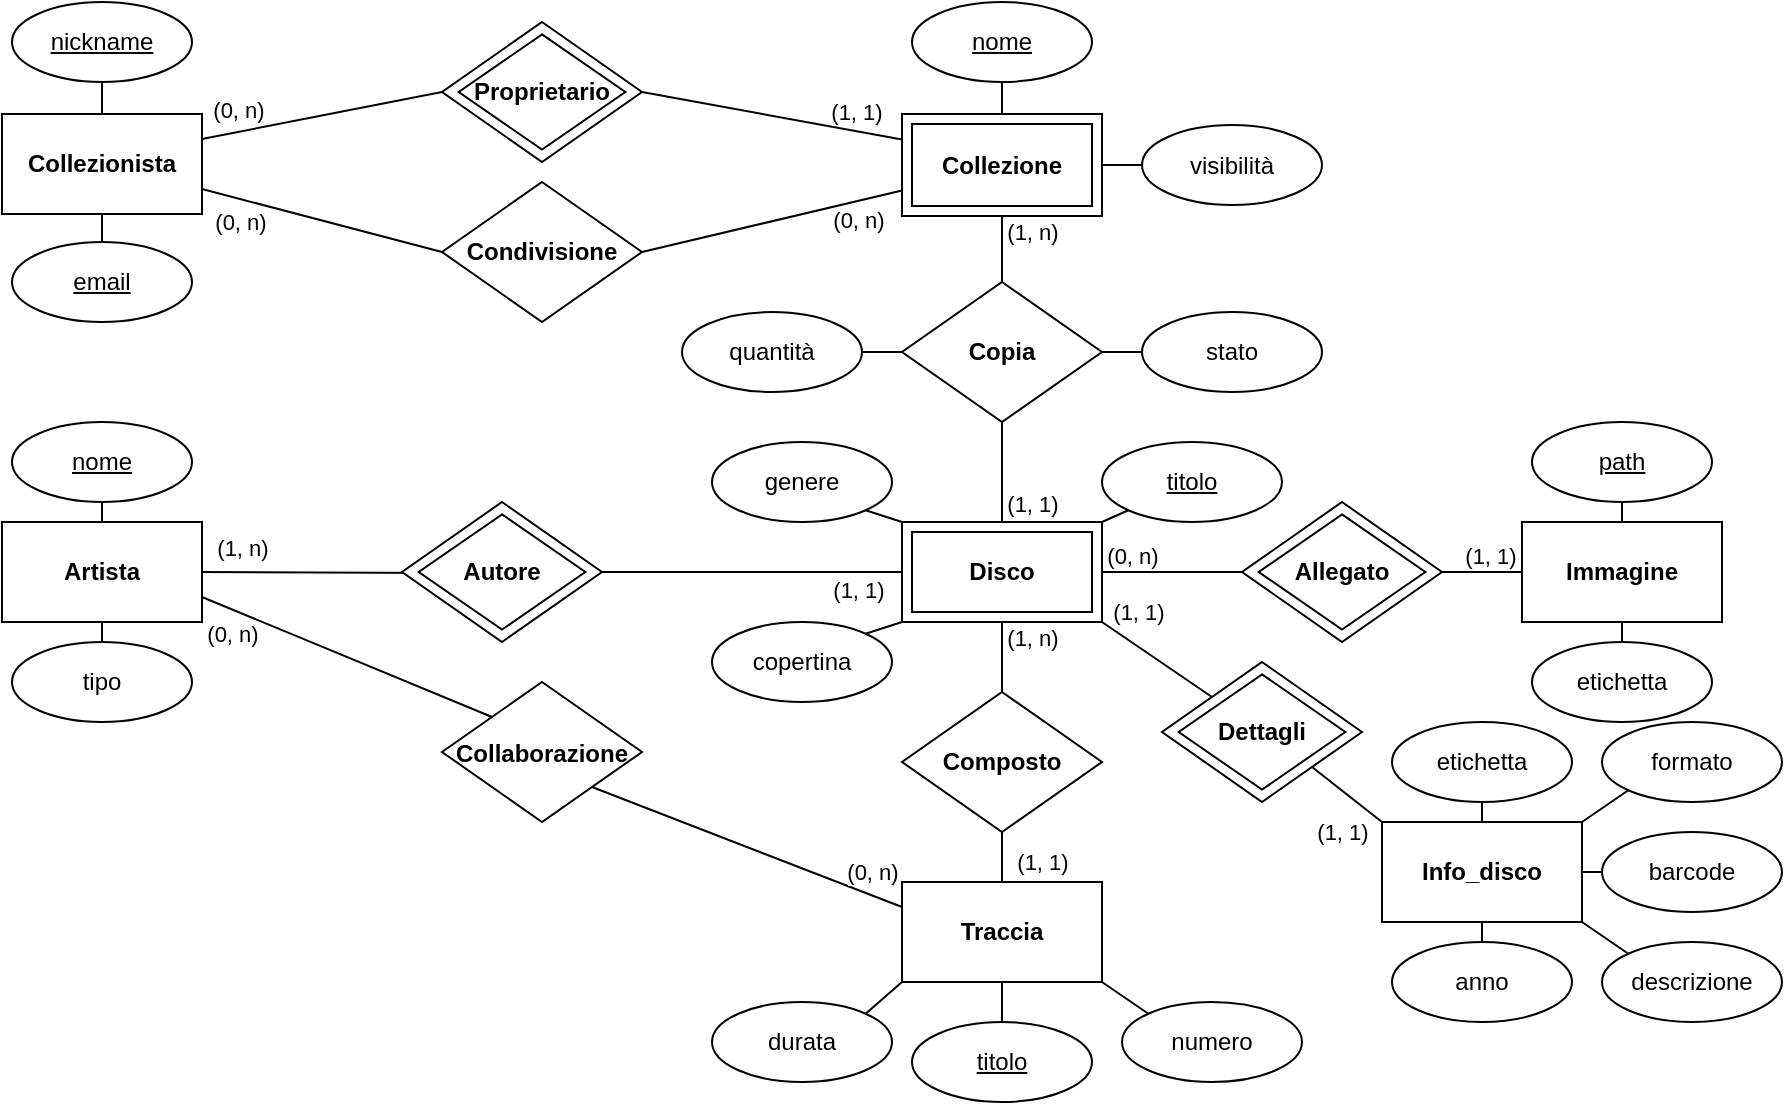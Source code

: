<mxfile version="21.2.8" type="device">
  <diagram name="Page-1" id="nbumAg16Mz80USyv67v7">
    <mxGraphModel dx="1035" dy="619" grid="1" gridSize="10" guides="1" tooltips="1" connect="1" arrows="1" fold="1" page="1" pageScale="1" pageWidth="850" pageHeight="1100" math="0" shadow="0">
      <root>
        <mxCell id="0" />
        <mxCell id="1" parent="0" />
        <mxCell id="hZNCGI0Y0nQ4_rWZmWFv-1" value="nickname" style="ellipse;whiteSpace=wrap;html=1;align=center;fontStyle=4;" parent="1" vertex="1">
          <mxGeometry x="75" y="20" width="90" height="40" as="geometry" />
        </mxCell>
        <mxCell id="hZNCGI0Y0nQ4_rWZmWFv-2" value="" style="endArrow=none;html=1;rounded=0;entryX=0.5;entryY=1;entryDx=0;entryDy=0;exitX=0.5;exitY=0;exitDx=0;exitDy=0;" parent="1" source="hZNCGI0Y0nQ4_rWZmWFv-3" target="hZNCGI0Y0nQ4_rWZmWFv-1" edge="1">
          <mxGeometry relative="1" as="geometry">
            <mxPoint x="130" y="141" as="sourcePoint" />
            <mxPoint x="100" y="241" as="targetPoint" />
          </mxGeometry>
        </mxCell>
        <mxCell id="hZNCGI0Y0nQ4_rWZmWFv-3" value="" style="html=1;dashed=0;whiteSpace=wrap;" parent="1" vertex="1">
          <mxGeometry x="70" y="76" width="100" height="50" as="geometry" />
        </mxCell>
        <mxCell id="hZNCGI0Y0nQ4_rWZmWFv-4" value="Collezionista" style="text;html=1;strokeColor=none;fillColor=none;align=center;verticalAlign=middle;whiteSpace=wrap;rounded=0;fontStyle=1;fontSize=12;" parent="1" vertex="1">
          <mxGeometry x="90" y="86" width="60" height="30" as="geometry" />
        </mxCell>
        <mxCell id="hZNCGI0Y0nQ4_rWZmWFv-5" value="&lt;u&gt;email&lt;/u&gt;" style="ellipse;whiteSpace=wrap;html=1;align=center;" parent="1" vertex="1">
          <mxGeometry x="75" y="140" width="90" height="40" as="geometry" />
        </mxCell>
        <mxCell id="hZNCGI0Y0nQ4_rWZmWFv-6" value="" style="endArrow=none;html=1;rounded=0;entryX=0.5;entryY=0;entryDx=0;entryDy=0;exitX=0.5;exitY=1;exitDx=0;exitDy=0;" parent="1" source="hZNCGI0Y0nQ4_rWZmWFv-3" target="hZNCGI0Y0nQ4_rWZmWFv-5" edge="1">
          <mxGeometry relative="1" as="geometry">
            <mxPoint x="200" y="106" as="sourcePoint" />
            <mxPoint x="205" y="171" as="targetPoint" />
          </mxGeometry>
        </mxCell>
        <mxCell id="hZNCGI0Y0nQ4_rWZmWFv-7" value="&lt;u&gt;nome&lt;/u&gt;" style="ellipse;whiteSpace=wrap;html=1;align=center;" parent="1" vertex="1">
          <mxGeometry x="525" y="20" width="90" height="40" as="geometry" />
        </mxCell>
        <mxCell id="hZNCGI0Y0nQ4_rWZmWFv-8" value="" style="endArrow=none;html=1;rounded=0;entryX=0.5;entryY=0;entryDx=0;entryDy=0;exitX=0.5;exitY=1;exitDx=0;exitDy=0;" parent="1" source="hZNCGI0Y0nQ4_rWZmWFv-7" target="hZNCGI0Y0nQ4_rWZmWFv-11" edge="1">
          <mxGeometry relative="1" as="geometry">
            <mxPoint x="800" y="115" as="sourcePoint" />
            <mxPoint x="640" y="105" as="targetPoint" />
          </mxGeometry>
        </mxCell>
        <mxCell id="hZNCGI0Y0nQ4_rWZmWFv-9" value="visibilità" style="ellipse;whiteSpace=wrap;html=1;align=center;" parent="1" vertex="1">
          <mxGeometry x="640" y="81.5" width="90" height="40" as="geometry" />
        </mxCell>
        <mxCell id="hZNCGI0Y0nQ4_rWZmWFv-10" value="" style="endArrow=none;html=1;rounded=0;entryX=1;entryY=0.5;entryDx=0;entryDy=0;exitX=0;exitY=0.5;exitDx=0;exitDy=0;" parent="1" source="hZNCGI0Y0nQ4_rWZmWFv-9" target="hZNCGI0Y0nQ4_rWZmWFv-11" edge="1">
          <mxGeometry relative="1" as="geometry">
            <mxPoint x="750" y="70" as="sourcePoint" />
            <mxPoint x="690" y="130" as="targetPoint" />
          </mxGeometry>
        </mxCell>
        <mxCell id="hZNCGI0Y0nQ4_rWZmWFv-11" value="&lt;b&gt;&lt;font style=&quot;font-size: 12px;&quot;&gt;Collezione&lt;/font&gt;&lt;/b&gt;" style="shape=ext;margin=3;double=1;whiteSpace=wrap;html=1;align=center;" parent="1" vertex="1">
          <mxGeometry x="520" y="76" width="100" height="51" as="geometry" />
        </mxCell>
        <mxCell id="hZNCGI0Y0nQ4_rWZmWFv-12" value="" style="group;fontSize=12;" parent="1" vertex="1" connectable="0">
          <mxGeometry x="290" y="110" width="100" height="70" as="geometry" />
        </mxCell>
        <mxCell id="hZNCGI0Y0nQ4_rWZmWFv-13" value="" style="shape=rhombus;html=1;dashed=0;whiteSpace=wrap;perimeter=rhombusPerimeter;" parent="hZNCGI0Y0nQ4_rWZmWFv-12" vertex="1">
          <mxGeometry width="100" height="70" as="geometry" />
        </mxCell>
        <mxCell id="hZNCGI0Y0nQ4_rWZmWFv-14" value="Condivisione" style="text;html=1;strokeColor=none;fillColor=none;align=center;verticalAlign=middle;whiteSpace=wrap;rounded=0;fontStyle=1;fontSize=12;" parent="hZNCGI0Y0nQ4_rWZmWFv-12" vertex="1">
          <mxGeometry x="25" y="22.647" width="50" height="24.706" as="geometry" />
        </mxCell>
        <mxCell id="hZNCGI0Y0nQ4_rWZmWFv-15" value="" style="group" parent="1" vertex="1" connectable="0">
          <mxGeometry x="290" y="30" width="100" height="70" as="geometry" />
        </mxCell>
        <mxCell id="hZNCGI0Y0nQ4_rWZmWFv-16" value="" style="shape=rhombus;html=1;dashed=0;whiteSpace=wrap;perimeter=rhombusPerimeter;" parent="hZNCGI0Y0nQ4_rWZmWFv-15" vertex="1">
          <mxGeometry width="100" height="70" as="geometry" />
        </mxCell>
        <mxCell id="hZNCGI0Y0nQ4_rWZmWFv-17" value="" style="rhombus;whiteSpace=wrap;html=1;" parent="hZNCGI0Y0nQ4_rWZmWFv-15" vertex="1">
          <mxGeometry x="8.333" y="6.176" width="83.333" height="57.647" as="geometry" />
        </mxCell>
        <mxCell id="hZNCGI0Y0nQ4_rWZmWFv-18" value="Proprietario" style="text;html=1;strokeColor=none;fillColor=none;align=center;verticalAlign=middle;whiteSpace=wrap;rounded=0;fontStyle=1;fontSize=12;" parent="hZNCGI0Y0nQ4_rWZmWFv-15" vertex="1">
          <mxGeometry x="25" y="22.647" width="50" height="24.706" as="geometry" />
        </mxCell>
        <mxCell id="hZNCGI0Y0nQ4_rWZmWFv-19" value="" style="endArrow=none;html=1;rounded=0;entryX=1;entryY=0.25;entryDx=0;entryDy=0;exitX=0;exitY=0.5;exitDx=0;exitDy=0;" parent="1" source="hZNCGI0Y0nQ4_rWZmWFv-16" target="hZNCGI0Y0nQ4_rWZmWFv-3" edge="1">
          <mxGeometry relative="1" as="geometry">
            <mxPoint x="310" y="63" as="sourcePoint" />
            <mxPoint x="170" y="89" as="targetPoint" />
          </mxGeometry>
        </mxCell>
        <mxCell id="hZNCGI0Y0nQ4_rWZmWFv-20" value="(0, n)" style="edgeLabel;html=1;align=center;verticalAlign=middle;resizable=0;points=[];" parent="hZNCGI0Y0nQ4_rWZmWFv-19" vertex="1" connectable="0">
          <mxGeometry x="0.687" y="1" relative="1" as="geometry">
            <mxPoint x="-1" y="-12" as="offset" />
          </mxGeometry>
        </mxCell>
        <mxCell id="hZNCGI0Y0nQ4_rWZmWFv-21" value="" style="endArrow=none;html=1;rounded=0;entryX=1;entryY=0.75;entryDx=0;entryDy=0;exitX=0;exitY=0.5;exitDx=0;exitDy=0;" parent="1" source="hZNCGI0Y0nQ4_rWZmWFv-13" target="hZNCGI0Y0nQ4_rWZmWFv-3" edge="1">
          <mxGeometry relative="1" as="geometry">
            <mxPoint x="320" y="73" as="sourcePoint" />
            <mxPoint x="180" y="99" as="targetPoint" />
          </mxGeometry>
        </mxCell>
        <mxCell id="hZNCGI0Y0nQ4_rWZmWFv-22" value="(0, n)" style="edgeLabel;html=1;align=center;verticalAlign=middle;resizable=0;points=[];" parent="hZNCGI0Y0nQ4_rWZmWFv-21" vertex="1" connectable="0">
          <mxGeometry x="0.516" y="4" relative="1" as="geometry">
            <mxPoint x="-9" y="5" as="offset" />
          </mxGeometry>
        </mxCell>
        <mxCell id="hZNCGI0Y0nQ4_rWZmWFv-23" value="" style="endArrow=none;html=1;rounded=0;entryX=0;entryY=0.25;entryDx=0;entryDy=0;exitX=1;exitY=0.5;exitDx=0;exitDy=0;" parent="1" source="hZNCGI0Y0nQ4_rWZmWFv-16" target="hZNCGI0Y0nQ4_rWZmWFv-11" edge="1">
          <mxGeometry relative="1" as="geometry">
            <mxPoint x="330" y="83" as="sourcePoint" />
            <mxPoint x="190" y="109" as="targetPoint" />
          </mxGeometry>
        </mxCell>
        <mxCell id="hZNCGI0Y0nQ4_rWZmWFv-24" value="(1, 1)" style="edgeLabel;html=1;align=center;verticalAlign=middle;resizable=0;points=[];" parent="hZNCGI0Y0nQ4_rWZmWFv-23" vertex="1" connectable="0">
          <mxGeometry x="0.294" y="-1" relative="1" as="geometry">
            <mxPoint x="23" y="-7" as="offset" />
          </mxGeometry>
        </mxCell>
        <mxCell id="hZNCGI0Y0nQ4_rWZmWFv-25" value="" style="endArrow=none;html=1;rounded=0;entryX=1;entryY=0.5;entryDx=0;entryDy=0;exitX=0;exitY=0.75;exitDx=0;exitDy=0;" parent="1" source="hZNCGI0Y0nQ4_rWZmWFv-11" target="hZNCGI0Y0nQ4_rWZmWFv-13" edge="1">
          <mxGeometry relative="1" as="geometry">
            <mxPoint x="340" y="93" as="sourcePoint" />
            <mxPoint x="200" y="119" as="targetPoint" />
          </mxGeometry>
        </mxCell>
        <mxCell id="hZNCGI0Y0nQ4_rWZmWFv-26" value="(0, n)" style="edgeLabel;html=1;align=center;verticalAlign=middle;resizable=0;points=[];" parent="hZNCGI0Y0nQ4_rWZmWFv-25" vertex="1" connectable="0">
          <mxGeometry x="-0.518" y="1" relative="1" as="geometry">
            <mxPoint x="9" y="6" as="offset" />
          </mxGeometry>
        </mxCell>
        <mxCell id="hZNCGI0Y0nQ4_rWZmWFv-27" value="&lt;b&gt;&lt;font style=&quot;font-size: 12px;&quot;&gt;Disco&lt;/font&gt;&lt;/b&gt;" style="shape=ext;margin=3;double=1;whiteSpace=wrap;html=1;align=center;" parent="1" vertex="1">
          <mxGeometry x="520" y="280" width="100" height="50" as="geometry" />
        </mxCell>
        <mxCell id="hZNCGI0Y0nQ4_rWZmWFv-28" value="" style="group" parent="1" vertex="1" connectable="0">
          <mxGeometry x="520" y="160" width="100" height="70" as="geometry" />
        </mxCell>
        <mxCell id="hZNCGI0Y0nQ4_rWZmWFv-29" value="" style="shape=rhombus;html=1;dashed=0;whiteSpace=wrap;perimeter=rhombusPerimeter;" parent="hZNCGI0Y0nQ4_rWZmWFv-28" vertex="1">
          <mxGeometry width="100.0" height="70" as="geometry" />
        </mxCell>
        <mxCell id="hZNCGI0Y0nQ4_rWZmWFv-30" value="&lt;font style=&quot;font-size: 12px;&quot;&gt;Copia&lt;/font&gt;" style="text;html=1;strokeColor=none;fillColor=none;align=center;verticalAlign=middle;whiteSpace=wrap;rounded=0;fontStyle=1;fontSize=12;" parent="hZNCGI0Y0nQ4_rWZmWFv-28" vertex="1">
          <mxGeometry x="25.0" y="22.647" width="50.0" height="24.706" as="geometry" />
        </mxCell>
        <mxCell id="hZNCGI0Y0nQ4_rWZmWFv-31" value="" style="endArrow=none;html=1;rounded=0;entryX=0.5;entryY=0;entryDx=0;entryDy=0;exitX=0.5;exitY=1;exitDx=0;exitDy=0;" parent="1" source="hZNCGI0Y0nQ4_rWZmWFv-11" target="hZNCGI0Y0nQ4_rWZmWFv-29" edge="1">
          <mxGeometry relative="1" as="geometry">
            <mxPoint x="530" y="124" as="sourcePoint" />
            <mxPoint x="400" y="155" as="targetPoint" />
          </mxGeometry>
        </mxCell>
        <mxCell id="hZNCGI0Y0nQ4_rWZmWFv-32" value="(1, n)" style="edgeLabel;html=1;align=center;verticalAlign=middle;resizable=0;points=[];" parent="hZNCGI0Y0nQ4_rWZmWFv-31" vertex="1" connectable="0">
          <mxGeometry x="-0.455" relative="1" as="geometry">
            <mxPoint x="15" y="-1" as="offset" />
          </mxGeometry>
        </mxCell>
        <mxCell id="hZNCGI0Y0nQ4_rWZmWFv-33" value="" style="endArrow=none;html=1;rounded=0;entryX=0.5;entryY=0;entryDx=0;entryDy=0;exitX=0.5;exitY=1;exitDx=0;exitDy=0;" parent="1" source="hZNCGI0Y0nQ4_rWZmWFv-29" target="hZNCGI0Y0nQ4_rWZmWFv-27" edge="1">
          <mxGeometry relative="1" as="geometry">
            <mxPoint x="540" y="134" as="sourcePoint" />
            <mxPoint x="410" y="165" as="targetPoint" />
          </mxGeometry>
        </mxCell>
        <mxCell id="hZNCGI0Y0nQ4_rWZmWFv-34" value="(1, 1)" style="edgeLabel;html=1;align=center;verticalAlign=middle;resizable=0;points=[];" parent="hZNCGI0Y0nQ4_rWZmWFv-33" vertex="1" connectable="0">
          <mxGeometry x="0.44" y="1" relative="1" as="geometry">
            <mxPoint x="14" y="5" as="offset" />
          </mxGeometry>
        </mxCell>
        <mxCell id="hZNCGI0Y0nQ4_rWZmWFv-35" value="stato" style="ellipse;whiteSpace=wrap;html=1;align=center;" parent="1" vertex="1">
          <mxGeometry x="640" y="175" width="90" height="40" as="geometry" />
        </mxCell>
        <mxCell id="hZNCGI0Y0nQ4_rWZmWFv-36" value="" style="endArrow=none;html=1;rounded=0;entryX=1;entryY=0.5;entryDx=0;entryDy=0;exitX=0;exitY=0.5;exitDx=0;exitDy=0;" parent="1" source="hZNCGI0Y0nQ4_rWZmWFv-35" target="hZNCGI0Y0nQ4_rWZmWFv-29" edge="1">
          <mxGeometry relative="1" as="geometry">
            <mxPoint x="650" y="112" as="sourcePoint" />
            <mxPoint x="630" y="112" as="targetPoint" />
          </mxGeometry>
        </mxCell>
        <mxCell id="hZNCGI0Y0nQ4_rWZmWFv-37" value="quantità" style="ellipse;whiteSpace=wrap;html=1;align=center;" parent="1" vertex="1">
          <mxGeometry x="410" y="175" width="90" height="40" as="geometry" />
        </mxCell>
        <mxCell id="hZNCGI0Y0nQ4_rWZmWFv-38" value="" style="endArrow=none;html=1;rounded=0;entryX=0;entryY=0.5;entryDx=0;entryDy=0;exitX=1;exitY=0.5;exitDx=0;exitDy=0;" parent="1" source="hZNCGI0Y0nQ4_rWZmWFv-37" target="hZNCGI0Y0nQ4_rWZmWFv-29" edge="1">
          <mxGeometry relative="1" as="geometry">
            <mxPoint x="460" y="260" as="sourcePoint" />
            <mxPoint x="440" y="260" as="targetPoint" />
          </mxGeometry>
        </mxCell>
        <mxCell id="hZNCGI0Y0nQ4_rWZmWFv-39" value="genere" style="ellipse;whiteSpace=wrap;html=1;align=center;" parent="1" vertex="1">
          <mxGeometry x="425" y="240" width="90" height="40" as="geometry" />
        </mxCell>
        <mxCell id="hZNCGI0Y0nQ4_rWZmWFv-45" value="&lt;u&gt;titolo&lt;/u&gt;" style="ellipse;whiteSpace=wrap;html=1;align=center;" parent="1" vertex="1">
          <mxGeometry x="620" y="240" width="90" height="40" as="geometry" />
        </mxCell>
        <mxCell id="hZNCGI0Y0nQ4_rWZmWFv-46" value="" style="endArrow=none;html=1;rounded=0;entryX=1;entryY=0;entryDx=0;entryDy=0;exitX=0;exitY=1;exitDx=0;exitDy=0;" parent="1" source="hZNCGI0Y0nQ4_rWZmWFv-45" target="hZNCGI0Y0nQ4_rWZmWFv-27" edge="1">
          <mxGeometry relative="1" as="geometry">
            <mxPoint x="650" y="205" as="sourcePoint" />
            <mxPoint x="630" y="205" as="targetPoint" />
          </mxGeometry>
        </mxCell>
        <mxCell id="hZNCGI0Y0nQ4_rWZmWFv-50" value="" style="group" parent="1" vertex="1" connectable="0">
          <mxGeometry x="70" y="280" width="100" height="50" as="geometry" />
        </mxCell>
        <mxCell id="hZNCGI0Y0nQ4_rWZmWFv-51" value="" style="html=1;dashed=0;whiteSpace=wrap;" parent="hZNCGI0Y0nQ4_rWZmWFv-50" vertex="1">
          <mxGeometry width="100" height="50" as="geometry" />
        </mxCell>
        <mxCell id="hZNCGI0Y0nQ4_rWZmWFv-52" value="&lt;b style=&quot;font-size: 12px;&quot;&gt;&lt;font style=&quot;font-size: 12px;&quot;&gt;Artista&lt;/font&gt;&lt;/b&gt;" style="text;html=1;strokeColor=none;fillColor=none;align=center;verticalAlign=middle;whiteSpace=wrap;rounded=0;fontSize=12;" parent="hZNCGI0Y0nQ4_rWZmWFv-50" vertex="1">
          <mxGeometry x="20" y="10" width="60" height="30" as="geometry" />
        </mxCell>
        <mxCell id="hZNCGI0Y0nQ4_rWZmWFv-53" value="" style="endArrow=none;html=1;rounded=0;entryX=1;entryY=0.5;entryDx=0;entryDy=0;exitX=0;exitY=0.5;exitDx=0;exitDy=0;" parent="1" target="hZNCGI0Y0nQ4_rWZmWFv-51" edge="1">
          <mxGeometry relative="1" as="geometry">
            <mxPoint x="290" y="305.5" as="sourcePoint" />
            <mxPoint x="160" y="394" as="targetPoint" />
          </mxGeometry>
        </mxCell>
        <mxCell id="hZNCGI0Y0nQ4_rWZmWFv-54" value="(1, n)" style="edgeLabel;html=1;align=center;verticalAlign=middle;resizable=0;points=[];" parent="hZNCGI0Y0nQ4_rWZmWFv-53" vertex="1" connectable="0">
          <mxGeometry x="0.667" y="1" relative="1" as="geometry">
            <mxPoint y="-13" as="offset" />
          </mxGeometry>
        </mxCell>
        <mxCell id="hZNCGI0Y0nQ4_rWZmWFv-55" value="" style="endArrow=none;html=1;rounded=0;entryX=1;entryY=0.5;entryDx=0;entryDy=0;exitX=0;exitY=0.5;exitDx=0;exitDy=0;" parent="1" source="hZNCGI0Y0nQ4_rWZmWFv-27" target="hZNCGI0Y0nQ4_rWZmWFv-58" edge="1">
          <mxGeometry relative="1" as="geometry">
            <mxPoint x="510" y="374" as="sourcePoint" />
            <mxPoint x="390" y="285.5" as="targetPoint" />
          </mxGeometry>
        </mxCell>
        <mxCell id="hZNCGI0Y0nQ4_rWZmWFv-56" value="(1, 1)" style="edgeLabel;html=1;align=center;verticalAlign=middle;resizable=0;points=[];" parent="hZNCGI0Y0nQ4_rWZmWFv-55" vertex="1" connectable="0">
          <mxGeometry x="-0.708" y="2" relative="1" as="geometry">
            <mxPoint y="7" as="offset" />
          </mxGeometry>
        </mxCell>
        <mxCell id="hZNCGI0Y0nQ4_rWZmWFv-57" value="" style="group" parent="1" vertex="1" connectable="0">
          <mxGeometry x="270" y="270" width="100" height="70" as="geometry" />
        </mxCell>
        <mxCell id="hZNCGI0Y0nQ4_rWZmWFv-58" value="" style="shape=rhombus;html=1;dashed=0;whiteSpace=wrap;perimeter=rhombusPerimeter;" parent="hZNCGI0Y0nQ4_rWZmWFv-57" vertex="1">
          <mxGeometry width="100.0" height="70" as="geometry" />
        </mxCell>
        <mxCell id="hZNCGI0Y0nQ4_rWZmWFv-59" value="" style="rhombus;whiteSpace=wrap;html=1;" parent="hZNCGI0Y0nQ4_rWZmWFv-57" vertex="1">
          <mxGeometry x="8.333" y="6.176" width="83.333" height="57.647" as="geometry" />
        </mxCell>
        <mxCell id="hZNCGI0Y0nQ4_rWZmWFv-60" value="Autore" style="text;html=1;strokeColor=none;fillColor=none;align=center;verticalAlign=middle;whiteSpace=wrap;rounded=0;fontStyle=1;fontSize=12;" parent="hZNCGI0Y0nQ4_rWZmWFv-57" vertex="1">
          <mxGeometry x="25.0" y="22.647" width="50.0" height="24.706" as="geometry" />
        </mxCell>
        <mxCell id="hZNCGI0Y0nQ4_rWZmWFv-61" value="&lt;u&gt;nome&lt;/u&gt;" style="ellipse;whiteSpace=wrap;html=1;align=center;" parent="1" vertex="1">
          <mxGeometry x="75" y="230" width="90" height="40" as="geometry" />
        </mxCell>
        <mxCell id="hZNCGI0Y0nQ4_rWZmWFv-62" value="" style="endArrow=none;html=1;rounded=0;entryX=0.5;entryY=1;entryDx=0;entryDy=0;exitX=0.5;exitY=0;exitDx=0;exitDy=0;" parent="1" source="hZNCGI0Y0nQ4_rWZmWFv-51" target="hZNCGI0Y0nQ4_rWZmWFv-61" edge="1">
          <mxGeometry relative="1" as="geometry">
            <mxPoint x="285" y="236" as="sourcePoint" />
            <mxPoint x="370" y="281" as="targetPoint" />
          </mxGeometry>
        </mxCell>
        <mxCell id="hZNCGI0Y0nQ4_rWZmWFv-72" value="" style="group" parent="1" vertex="1" connectable="0">
          <mxGeometry x="520" y="460" width="100" height="50" as="geometry" />
        </mxCell>
        <mxCell id="hZNCGI0Y0nQ4_rWZmWFv-73" value="" style="html=1;dashed=0;whiteSpace=wrap;" parent="hZNCGI0Y0nQ4_rWZmWFv-72" vertex="1">
          <mxGeometry width="100" height="50" as="geometry" />
        </mxCell>
        <mxCell id="hZNCGI0Y0nQ4_rWZmWFv-74" value="&lt;b style=&quot;font-size: 12px;&quot;&gt;&lt;font style=&quot;font-size: 12px;&quot;&gt;Traccia&lt;/font&gt;&lt;/b&gt;" style="text;html=1;strokeColor=none;fillColor=none;align=center;verticalAlign=middle;whiteSpace=wrap;rounded=0;fontSize=12;" parent="hZNCGI0Y0nQ4_rWZmWFv-72" vertex="1">
          <mxGeometry x="20" y="10" width="60" height="30" as="geometry" />
        </mxCell>
        <mxCell id="hZNCGI0Y0nQ4_rWZmWFv-75" value="" style="group" parent="1" vertex="1" connectable="0">
          <mxGeometry x="520" y="365" width="100" height="70" as="geometry" />
        </mxCell>
        <mxCell id="hZNCGI0Y0nQ4_rWZmWFv-76" value="" style="shape=rhombus;html=1;dashed=0;whiteSpace=wrap;perimeter=rhombusPerimeter;" parent="hZNCGI0Y0nQ4_rWZmWFv-75" vertex="1">
          <mxGeometry width="100.0" height="70" as="geometry" />
        </mxCell>
        <mxCell id="hZNCGI0Y0nQ4_rWZmWFv-77" value="&lt;font style=&quot;font-size: 12px;&quot;&gt;Composto&lt;/font&gt;" style="text;html=1;strokeColor=none;fillColor=none;align=center;verticalAlign=middle;whiteSpace=wrap;rounded=0;fontStyle=1;fontSize=12;" parent="hZNCGI0Y0nQ4_rWZmWFv-75" vertex="1">
          <mxGeometry x="25.0" y="22.647" width="50.0" height="24.706" as="geometry" />
        </mxCell>
        <mxCell id="hZNCGI0Y0nQ4_rWZmWFv-78" value="" style="endArrow=none;html=1;rounded=0;entryX=0.5;entryY=1;entryDx=0;entryDy=0;exitX=0.5;exitY=0;exitDx=0;exitDy=0;" parent="1" source="hZNCGI0Y0nQ4_rWZmWFv-76" target="hZNCGI0Y0nQ4_rWZmWFv-27" edge="1">
          <mxGeometry relative="1" as="geometry">
            <mxPoint x="440" y="370" as="sourcePoint" />
            <mxPoint x="453" y="376" as="targetPoint" />
          </mxGeometry>
        </mxCell>
        <mxCell id="hZNCGI0Y0nQ4_rWZmWFv-79" value="(1, n)" style="edgeLabel;html=1;align=center;verticalAlign=middle;resizable=0;points=[];" parent="hZNCGI0Y0nQ4_rWZmWFv-78" vertex="1" connectable="0">
          <mxGeometry x="0.406" y="-1" relative="1" as="geometry">
            <mxPoint x="14" y="-3" as="offset" />
          </mxGeometry>
        </mxCell>
        <mxCell id="hZNCGI0Y0nQ4_rWZmWFv-80" value="(1, 1)" style="endArrow=none;html=1;rounded=0;entryX=0.5;entryY=0;entryDx=0;entryDy=0;exitX=0.5;exitY=1;exitDx=0;exitDy=0;" parent="1" source="hZNCGI0Y0nQ4_rWZmWFv-76" target="hZNCGI0Y0nQ4_rWZmWFv-73" edge="1">
          <mxGeometry x="0.2" y="20" relative="1" as="geometry">
            <mxPoint x="609" y="435" as="sourcePoint" />
            <mxPoint x="609" y="460" as="targetPoint" />
            <mxPoint as="offset" />
          </mxGeometry>
        </mxCell>
        <mxCell id="hZNCGI0Y0nQ4_rWZmWFv-81" value="numero" style="ellipse;whiteSpace=wrap;html=1;align=center;" parent="1" vertex="1">
          <mxGeometry x="630" y="520" width="90" height="40" as="geometry" />
        </mxCell>
        <mxCell id="hZNCGI0Y0nQ4_rWZmWFv-82" value="&lt;u&gt;titolo&lt;/u&gt;" style="ellipse;whiteSpace=wrap;html=1;align=center;" parent="1" vertex="1">
          <mxGeometry x="525" y="530" width="90" height="40" as="geometry" />
        </mxCell>
        <mxCell id="hZNCGI0Y0nQ4_rWZmWFv-83" value="durata" style="ellipse;whiteSpace=wrap;html=1;align=center;" parent="1" vertex="1">
          <mxGeometry x="425" y="520" width="90" height="40" as="geometry" />
        </mxCell>
        <mxCell id="hZNCGI0Y0nQ4_rWZmWFv-84" value="" style="endArrow=none;html=1;rounded=0;exitX=0.5;exitY=0;exitDx=0;exitDy=0;entryX=0.5;entryY=1;entryDx=0;entryDy=0;" parent="1" source="hZNCGI0Y0nQ4_rWZmWFv-82" target="hZNCGI0Y0nQ4_rWZmWFv-73" edge="1">
          <mxGeometry relative="1" as="geometry">
            <mxPoint x="680" y="490" as="sourcePoint" />
            <mxPoint x="570" y="520" as="targetPoint" />
          </mxGeometry>
        </mxCell>
        <mxCell id="hZNCGI0Y0nQ4_rWZmWFv-85" value="" style="endArrow=none;html=1;rounded=0;entryX=1;entryY=0;entryDx=0;entryDy=0;exitX=0;exitY=1;exitDx=0;exitDy=0;" parent="1" source="hZNCGI0Y0nQ4_rWZmWFv-73" target="hZNCGI0Y0nQ4_rWZmWFv-83" edge="1">
          <mxGeometry relative="1" as="geometry">
            <mxPoint x="680" y="540" as="sourcePoint" />
            <mxPoint x="680" y="579" as="targetPoint" />
          </mxGeometry>
        </mxCell>
        <mxCell id="hZNCGI0Y0nQ4_rWZmWFv-86" value="" style="endArrow=none;html=1;rounded=0;entryX=0;entryY=0;entryDx=0;entryDy=0;exitX=1;exitY=1;exitDx=0;exitDy=0;" parent="1" source="hZNCGI0Y0nQ4_rWZmWFv-73" target="hZNCGI0Y0nQ4_rWZmWFv-81" edge="1">
          <mxGeometry relative="1" as="geometry">
            <mxPoint x="740" y="530" as="sourcePoint" />
            <mxPoint x="740" y="569" as="targetPoint" />
          </mxGeometry>
        </mxCell>
        <mxCell id="hZNCGI0Y0nQ4_rWZmWFv-88" value="" style="endArrow=none;html=1;rounded=0;entryX=1;entryY=1;entryDx=0;entryDy=0;exitX=0;exitY=0;exitDx=0;exitDy=0;" parent="1" source="hZNCGI0Y0nQ4_rWZmWFv-27" target="hZNCGI0Y0nQ4_rWZmWFv-39" edge="1">
          <mxGeometry relative="1" as="geometry">
            <mxPoint x="450" y="410" as="sourcePoint" />
            <mxPoint x="458" y="426" as="targetPoint" />
          </mxGeometry>
        </mxCell>
        <mxCell id="hZNCGI0Y0nQ4_rWZmWFv-91" value="" style="group" parent="1" vertex="1" connectable="0">
          <mxGeometry x="290" y="360" width="100" height="70" as="geometry" />
        </mxCell>
        <mxCell id="hZNCGI0Y0nQ4_rWZmWFv-92" value="" style="shape=rhombus;html=1;dashed=0;whiteSpace=wrap;perimeter=rhombusPerimeter;" parent="hZNCGI0Y0nQ4_rWZmWFv-91" vertex="1">
          <mxGeometry width="100" height="70" as="geometry" />
        </mxCell>
        <mxCell id="hZNCGI0Y0nQ4_rWZmWFv-93" value="&lt;font style=&quot;font-size: 12px;&quot;&gt;Collaborazione&lt;/font&gt;" style="text;html=1;strokeColor=none;fillColor=none;align=center;verticalAlign=middle;whiteSpace=wrap;rounded=0;fontStyle=1;fontSize=14;" parent="hZNCGI0Y0nQ4_rWZmWFv-91" vertex="1">
          <mxGeometry x="25" y="22.647" width="50" height="24.706" as="geometry" />
        </mxCell>
        <mxCell id="hZNCGI0Y0nQ4_rWZmWFv-94" value="" style="endArrow=none;html=1;rounded=0;entryX=1;entryY=1;entryDx=0;entryDy=0;exitX=0;exitY=0.25;exitDx=0;exitDy=0;" parent="1" source="hZNCGI0Y0nQ4_rWZmWFv-73" target="hZNCGI0Y0nQ4_rWZmWFv-92" edge="1">
          <mxGeometry relative="1" as="geometry">
            <mxPoint x="390" y="490" as="sourcePoint" />
            <mxPoint x="255" y="414" as="targetPoint" />
          </mxGeometry>
        </mxCell>
        <mxCell id="hZNCGI0Y0nQ4_rWZmWFv-95" value="(0, n)" style="edgeLabel;html=1;align=center;verticalAlign=middle;resizable=0;points=[];" parent="hZNCGI0Y0nQ4_rWZmWFv-94" vertex="1" connectable="0">
          <mxGeometry x="-0.524" y="-2" relative="1" as="geometry">
            <mxPoint x="21" y="-2" as="offset" />
          </mxGeometry>
        </mxCell>
        <mxCell id="hZNCGI0Y0nQ4_rWZmWFv-96" value="" style="endArrow=none;html=1;rounded=0;entryX=0;entryY=0;entryDx=0;entryDy=0;exitX=1;exitY=0.75;exitDx=0;exitDy=0;" parent="1" source="hZNCGI0Y0nQ4_rWZmWFv-51" target="hZNCGI0Y0nQ4_rWZmWFv-92" edge="1">
          <mxGeometry relative="1" as="geometry">
            <mxPoint x="300" y="490" as="sourcePoint" />
            <mxPoint x="165" y="414" as="targetPoint" />
          </mxGeometry>
        </mxCell>
        <mxCell id="hZNCGI0Y0nQ4_rWZmWFv-97" value="(0, n)" style="edgeLabel;html=1;align=center;verticalAlign=middle;resizable=0;points=[];" parent="hZNCGI0Y0nQ4_rWZmWFv-96" vertex="1" connectable="0">
          <mxGeometry x="-0.494" y="1" relative="1" as="geometry">
            <mxPoint x="-22" y="4" as="offset" />
          </mxGeometry>
        </mxCell>
        <mxCell id="hZNCGI0Y0nQ4_rWZmWFv-98" value="tipo" style="ellipse;whiteSpace=wrap;html=1;align=center;" parent="1" vertex="1">
          <mxGeometry x="75" y="340" width="90" height="40" as="geometry" />
        </mxCell>
        <mxCell id="hZNCGI0Y0nQ4_rWZmWFv-99" value="" style="endArrow=none;html=1;rounded=0;entryX=0.5;entryY=1;entryDx=0;entryDy=0;exitX=0.5;exitY=0;exitDx=0;exitDy=0;" parent="1" source="hZNCGI0Y0nQ4_rWZmWFv-98" target="hZNCGI0Y0nQ4_rWZmWFv-51" edge="1">
          <mxGeometry relative="1" as="geometry">
            <mxPoint x="300" y="315.5" as="sourcePoint" />
            <mxPoint x="180" y="315" as="targetPoint" />
          </mxGeometry>
        </mxCell>
        <mxCell id="pCPA5Jc2Oguk0K-C-mU--1" value="copertina" style="ellipse;whiteSpace=wrap;html=1;align=center;" vertex="1" parent="1">
          <mxGeometry x="425" y="330" width="90" height="40" as="geometry" />
        </mxCell>
        <mxCell id="pCPA5Jc2Oguk0K-C-mU--2" value="" style="endArrow=none;html=1;rounded=0;entryX=1;entryY=0;entryDx=0;entryDy=0;exitX=0;exitY=1;exitDx=0;exitDy=0;" edge="1" parent="1" source="hZNCGI0Y0nQ4_rWZmWFv-27" target="pCPA5Jc2Oguk0K-C-mU--1">
          <mxGeometry relative="1" as="geometry">
            <mxPoint x="690" y="300" as="sourcePoint" />
            <mxPoint x="677" y="306" as="targetPoint" />
          </mxGeometry>
        </mxCell>
        <mxCell id="pCPA5Jc2Oguk0K-C-mU--3" value="" style="group" vertex="1" connectable="0" parent="1">
          <mxGeometry x="690" y="270" width="100" height="70" as="geometry" />
        </mxCell>
        <mxCell id="pCPA5Jc2Oguk0K-C-mU--4" value="" style="shape=rhombus;html=1;dashed=0;whiteSpace=wrap;perimeter=rhombusPerimeter;" vertex="1" parent="pCPA5Jc2Oguk0K-C-mU--3">
          <mxGeometry width="100" height="70" as="geometry" />
        </mxCell>
        <mxCell id="pCPA5Jc2Oguk0K-C-mU--5" value="" style="rhombus;whiteSpace=wrap;html=1;" vertex="1" parent="pCPA5Jc2Oguk0K-C-mU--3">
          <mxGeometry x="8.333" y="6.176" width="83.333" height="57.647" as="geometry" />
        </mxCell>
        <mxCell id="pCPA5Jc2Oguk0K-C-mU--6" value="Allegato" style="text;html=1;strokeColor=none;fillColor=none;align=center;verticalAlign=middle;whiteSpace=wrap;rounded=0;fontStyle=1;fontSize=12;" vertex="1" parent="pCPA5Jc2Oguk0K-C-mU--3">
          <mxGeometry x="25" y="22.647" width="50" height="24.706" as="geometry" />
        </mxCell>
        <mxCell id="pCPA5Jc2Oguk0K-C-mU--7" value="" style="endArrow=none;html=1;rounded=0;entryX=0;entryY=0.5;entryDx=0;entryDy=0;exitX=1;exitY=0.5;exitDx=0;exitDy=0;" edge="1" parent="1" source="hZNCGI0Y0nQ4_rWZmWFv-27" target="pCPA5Jc2Oguk0K-C-mU--4">
          <mxGeometry relative="1" as="geometry">
            <mxPoint x="670" y="397.5" as="sourcePoint" />
            <mxPoint x="840" y="431.25" as="targetPoint" />
          </mxGeometry>
        </mxCell>
        <mxCell id="pCPA5Jc2Oguk0K-C-mU--16" value="(0, n)" style="edgeLabel;html=1;align=center;verticalAlign=middle;resizable=0;points=[];" vertex="1" connectable="0" parent="pCPA5Jc2Oguk0K-C-mU--7">
          <mxGeometry x="-0.6" y="-3" relative="1" as="geometry">
            <mxPoint x="1" y="-11" as="offset" />
          </mxGeometry>
        </mxCell>
        <mxCell id="pCPA5Jc2Oguk0K-C-mU--8" value="" style="group" vertex="1" connectable="0" parent="1">
          <mxGeometry x="830" y="280" width="100" height="50" as="geometry" />
        </mxCell>
        <mxCell id="pCPA5Jc2Oguk0K-C-mU--9" value="" style="html=1;dashed=0;whiteSpace=wrap;" vertex="1" parent="pCPA5Jc2Oguk0K-C-mU--8">
          <mxGeometry width="100" height="50" as="geometry" />
        </mxCell>
        <mxCell id="pCPA5Jc2Oguk0K-C-mU--10" value="&lt;b style=&quot;font-size: 12px;&quot;&gt;&lt;font style=&quot;font-size: 12px;&quot;&gt;Immagine&lt;/font&gt;&lt;/b&gt;" style="text;html=1;strokeColor=none;fillColor=none;align=center;verticalAlign=middle;whiteSpace=wrap;rounded=0;fontSize=12;" vertex="1" parent="pCPA5Jc2Oguk0K-C-mU--8">
          <mxGeometry x="20" y="10" width="60" height="30" as="geometry" />
        </mxCell>
        <mxCell id="pCPA5Jc2Oguk0K-C-mU--13" value="" style="endArrow=none;html=1;rounded=0;entryX=0;entryY=0.5;entryDx=0;entryDy=0;exitX=1;exitY=0.5;exitDx=0;exitDy=0;" edge="1" parent="1" source="pCPA5Jc2Oguk0K-C-mU--4" target="pCPA5Jc2Oguk0K-C-mU--9">
          <mxGeometry relative="1" as="geometry">
            <mxPoint x="630" y="315" as="sourcePoint" />
            <mxPoint x="700" y="315" as="targetPoint" />
          </mxGeometry>
        </mxCell>
        <mxCell id="pCPA5Jc2Oguk0K-C-mU--17" value="(1, 1)" style="edgeLabel;html=1;align=center;verticalAlign=middle;resizable=0;points=[];" vertex="1" connectable="0" parent="pCPA5Jc2Oguk0K-C-mU--13">
          <mxGeometry x="0.3" y="1" relative="1" as="geometry">
            <mxPoint x="-2" y="-7" as="offset" />
          </mxGeometry>
        </mxCell>
        <mxCell id="pCPA5Jc2Oguk0K-C-mU--14" value="&lt;u&gt;path&lt;/u&gt;" style="ellipse;whiteSpace=wrap;html=1;align=center;" vertex="1" parent="1">
          <mxGeometry x="835" y="230" width="90" height="40" as="geometry" />
        </mxCell>
        <mxCell id="pCPA5Jc2Oguk0K-C-mU--15" value="etichetta" style="ellipse;whiteSpace=wrap;html=1;align=center;" vertex="1" parent="1">
          <mxGeometry x="835" y="340" width="90" height="40" as="geometry" />
        </mxCell>
        <mxCell id="pCPA5Jc2Oguk0K-C-mU--18" value="" style="endArrow=none;html=1;rounded=0;entryX=0.5;entryY=1;entryDx=0;entryDy=0;exitX=0.5;exitY=0;exitDx=0;exitDy=0;" edge="1" parent="1" source="pCPA5Jc2Oguk0K-C-mU--15" target="pCPA5Jc2Oguk0K-C-mU--9">
          <mxGeometry relative="1" as="geometry">
            <mxPoint x="1025" y="425" as="sourcePoint" />
            <mxPoint x="1025" y="390" as="targetPoint" />
          </mxGeometry>
        </mxCell>
        <mxCell id="pCPA5Jc2Oguk0K-C-mU--19" value="" style="endArrow=none;html=1;rounded=0;entryX=0.5;entryY=1;entryDx=0;entryDy=0;exitX=0.5;exitY=0;exitDx=0;exitDy=0;" edge="1" parent="1" source="pCPA5Jc2Oguk0K-C-mU--9" target="pCPA5Jc2Oguk0K-C-mU--14">
          <mxGeometry relative="1" as="geometry">
            <mxPoint x="1035" y="435" as="sourcePoint" />
            <mxPoint x="1035" y="400" as="targetPoint" />
          </mxGeometry>
        </mxCell>
        <mxCell id="pCPA5Jc2Oguk0K-C-mU--25" value="" style="group" vertex="1" connectable="0" parent="1">
          <mxGeometry x="650" y="350" width="100" height="70" as="geometry" />
        </mxCell>
        <mxCell id="pCPA5Jc2Oguk0K-C-mU--26" value="" style="shape=rhombus;html=1;dashed=0;whiteSpace=wrap;perimeter=rhombusPerimeter;" vertex="1" parent="pCPA5Jc2Oguk0K-C-mU--25">
          <mxGeometry width="100" height="70" as="geometry" />
        </mxCell>
        <mxCell id="pCPA5Jc2Oguk0K-C-mU--27" value="" style="rhombus;whiteSpace=wrap;html=1;" vertex="1" parent="pCPA5Jc2Oguk0K-C-mU--25">
          <mxGeometry x="8.333" y="6.176" width="83.333" height="57.647" as="geometry" />
        </mxCell>
        <mxCell id="pCPA5Jc2Oguk0K-C-mU--28" value="Dettagli" style="text;html=1;strokeColor=none;fillColor=none;align=center;verticalAlign=middle;whiteSpace=wrap;rounded=0;fontStyle=1;fontSize=12;" vertex="1" parent="pCPA5Jc2Oguk0K-C-mU--25">
          <mxGeometry x="25" y="22.647" width="50" height="24.706" as="geometry" />
        </mxCell>
        <mxCell id="pCPA5Jc2Oguk0K-C-mU--29" value="" style="endArrow=none;html=1;rounded=0;entryX=0;entryY=0;entryDx=0;entryDy=0;exitX=1;exitY=1;exitDx=0;exitDy=0;" edge="1" parent="1" source="hZNCGI0Y0nQ4_rWZmWFv-27" target="pCPA5Jc2Oguk0K-C-mU--26">
          <mxGeometry relative="1" as="geometry">
            <mxPoint x="670" y="410" as="sourcePoint" />
            <mxPoint x="720" y="501.25" as="targetPoint" />
          </mxGeometry>
        </mxCell>
        <mxCell id="pCPA5Jc2Oguk0K-C-mU--34" value="(1, 1)" style="edgeLabel;html=1;align=center;verticalAlign=middle;resizable=0;points=[];" vertex="1" connectable="0" parent="pCPA5Jc2Oguk0K-C-mU--29">
          <mxGeometry x="-0.673" relative="1" as="geometry">
            <mxPoint x="9" y="-11" as="offset" />
          </mxGeometry>
        </mxCell>
        <mxCell id="pCPA5Jc2Oguk0K-C-mU--30" value="" style="endArrow=none;html=1;rounded=0;exitX=0;exitY=0;exitDx=0;exitDy=0;entryX=1;entryY=1;entryDx=0;entryDy=0;" edge="1" parent="1" source="pCPA5Jc2Oguk0K-C-mU--32" target="pCPA5Jc2Oguk0K-C-mU--26">
          <mxGeometry relative="1" as="geometry">
            <mxPoint x="680" y="420" as="sourcePoint" />
            <mxPoint x="770" y="440" as="targetPoint" />
          </mxGeometry>
        </mxCell>
        <mxCell id="pCPA5Jc2Oguk0K-C-mU--35" value="(1, 1)" style="edgeLabel;html=1;align=center;verticalAlign=middle;resizable=0;points=[];" vertex="1" connectable="0" parent="pCPA5Jc2Oguk0K-C-mU--30">
          <mxGeometry x="-0.374" y="-1" relative="1" as="geometry">
            <mxPoint x="-10" y="14" as="offset" />
          </mxGeometry>
        </mxCell>
        <mxCell id="pCPA5Jc2Oguk0K-C-mU--31" value="" style="group" vertex="1" connectable="0" parent="1">
          <mxGeometry x="760" y="430" width="100" height="50" as="geometry" />
        </mxCell>
        <mxCell id="pCPA5Jc2Oguk0K-C-mU--32" value="" style="html=1;dashed=0;whiteSpace=wrap;" vertex="1" parent="pCPA5Jc2Oguk0K-C-mU--31">
          <mxGeometry width="100" height="50" as="geometry" />
        </mxCell>
        <mxCell id="pCPA5Jc2Oguk0K-C-mU--33" value="&lt;b style=&quot;font-size: 12px;&quot;&gt;&lt;font style=&quot;font-size: 12px;&quot;&gt;Info_disco&lt;/font&gt;&lt;/b&gt;" style="text;html=1;strokeColor=none;fillColor=none;align=center;verticalAlign=middle;whiteSpace=wrap;rounded=0;fontSize=12;" vertex="1" parent="pCPA5Jc2Oguk0K-C-mU--31">
          <mxGeometry x="20" y="10" width="60" height="30" as="geometry" />
        </mxCell>
        <mxCell id="pCPA5Jc2Oguk0K-C-mU--36" value="formato" style="ellipse;whiteSpace=wrap;html=1;align=center;" vertex="1" parent="1">
          <mxGeometry x="870" y="380" width="90" height="40" as="geometry" />
        </mxCell>
        <mxCell id="pCPA5Jc2Oguk0K-C-mU--37" value="descrizione" style="ellipse;whiteSpace=wrap;html=1;align=center;" vertex="1" parent="1">
          <mxGeometry x="870" y="490" width="90" height="40" as="geometry" />
        </mxCell>
        <mxCell id="pCPA5Jc2Oguk0K-C-mU--38" value="anno" style="ellipse;whiteSpace=wrap;html=1;align=center;" vertex="1" parent="1">
          <mxGeometry x="765" y="490" width="90" height="40" as="geometry" />
        </mxCell>
        <mxCell id="pCPA5Jc2Oguk0K-C-mU--39" value="barcode" style="ellipse;whiteSpace=wrap;html=1;align=center;" vertex="1" parent="1">
          <mxGeometry x="870" y="435" width="90" height="40" as="geometry" />
        </mxCell>
        <mxCell id="pCPA5Jc2Oguk0K-C-mU--40" value="etichetta" style="ellipse;whiteSpace=wrap;html=1;align=center;" vertex="1" parent="1">
          <mxGeometry x="765" y="380" width="90" height="40" as="geometry" />
        </mxCell>
        <mxCell id="pCPA5Jc2Oguk0K-C-mU--41" value="" style="endArrow=none;html=1;rounded=0;entryX=0;entryY=0;entryDx=0;entryDy=0;exitX=1;exitY=1;exitDx=0;exitDy=0;" edge="1" parent="1" source="pCPA5Jc2Oguk0K-C-mU--32" target="pCPA5Jc2Oguk0K-C-mU--37">
          <mxGeometry relative="1" as="geometry">
            <mxPoint x="1040" y="410" as="sourcePoint" />
            <mxPoint x="1040" y="400" as="targetPoint" />
          </mxGeometry>
        </mxCell>
        <mxCell id="pCPA5Jc2Oguk0K-C-mU--42" value="" style="endArrow=none;html=1;rounded=0;entryX=0;entryY=1;entryDx=0;entryDy=0;exitX=1;exitY=0;exitDx=0;exitDy=0;" edge="1" parent="1" source="pCPA5Jc2Oguk0K-C-mU--32" target="pCPA5Jc2Oguk0K-C-mU--36">
          <mxGeometry relative="1" as="geometry">
            <mxPoint x="1050" y="420" as="sourcePoint" />
            <mxPoint x="1050" y="410" as="targetPoint" />
          </mxGeometry>
        </mxCell>
        <mxCell id="pCPA5Jc2Oguk0K-C-mU--43" value="" style="endArrow=none;html=1;rounded=0;entryX=0;entryY=0.5;entryDx=0;entryDy=0;exitX=1;exitY=0.5;exitDx=0;exitDy=0;" edge="1" parent="1" source="pCPA5Jc2Oguk0K-C-mU--32" target="pCPA5Jc2Oguk0K-C-mU--39">
          <mxGeometry relative="1" as="geometry">
            <mxPoint x="1060" y="430" as="sourcePoint" />
            <mxPoint x="1060" y="420" as="targetPoint" />
          </mxGeometry>
        </mxCell>
        <mxCell id="pCPA5Jc2Oguk0K-C-mU--44" value="" style="endArrow=none;html=1;rounded=0;entryX=0.5;entryY=0;entryDx=0;entryDy=0;exitX=0.5;exitY=1;exitDx=0;exitDy=0;" edge="1" parent="1" source="pCPA5Jc2Oguk0K-C-mU--32" target="pCPA5Jc2Oguk0K-C-mU--38">
          <mxGeometry relative="1" as="geometry">
            <mxPoint x="1070" y="440" as="sourcePoint" />
            <mxPoint x="1070" y="430" as="targetPoint" />
          </mxGeometry>
        </mxCell>
        <mxCell id="pCPA5Jc2Oguk0K-C-mU--45" value="" style="endArrow=none;html=1;rounded=0;entryX=0.5;entryY=1;entryDx=0;entryDy=0;exitX=0.5;exitY=0;exitDx=0;exitDy=0;" edge="1" parent="1" source="pCPA5Jc2Oguk0K-C-mU--32" target="pCPA5Jc2Oguk0K-C-mU--40">
          <mxGeometry relative="1" as="geometry">
            <mxPoint x="1080" y="450" as="sourcePoint" />
            <mxPoint x="1080" y="440" as="targetPoint" />
          </mxGeometry>
        </mxCell>
      </root>
    </mxGraphModel>
  </diagram>
</mxfile>
